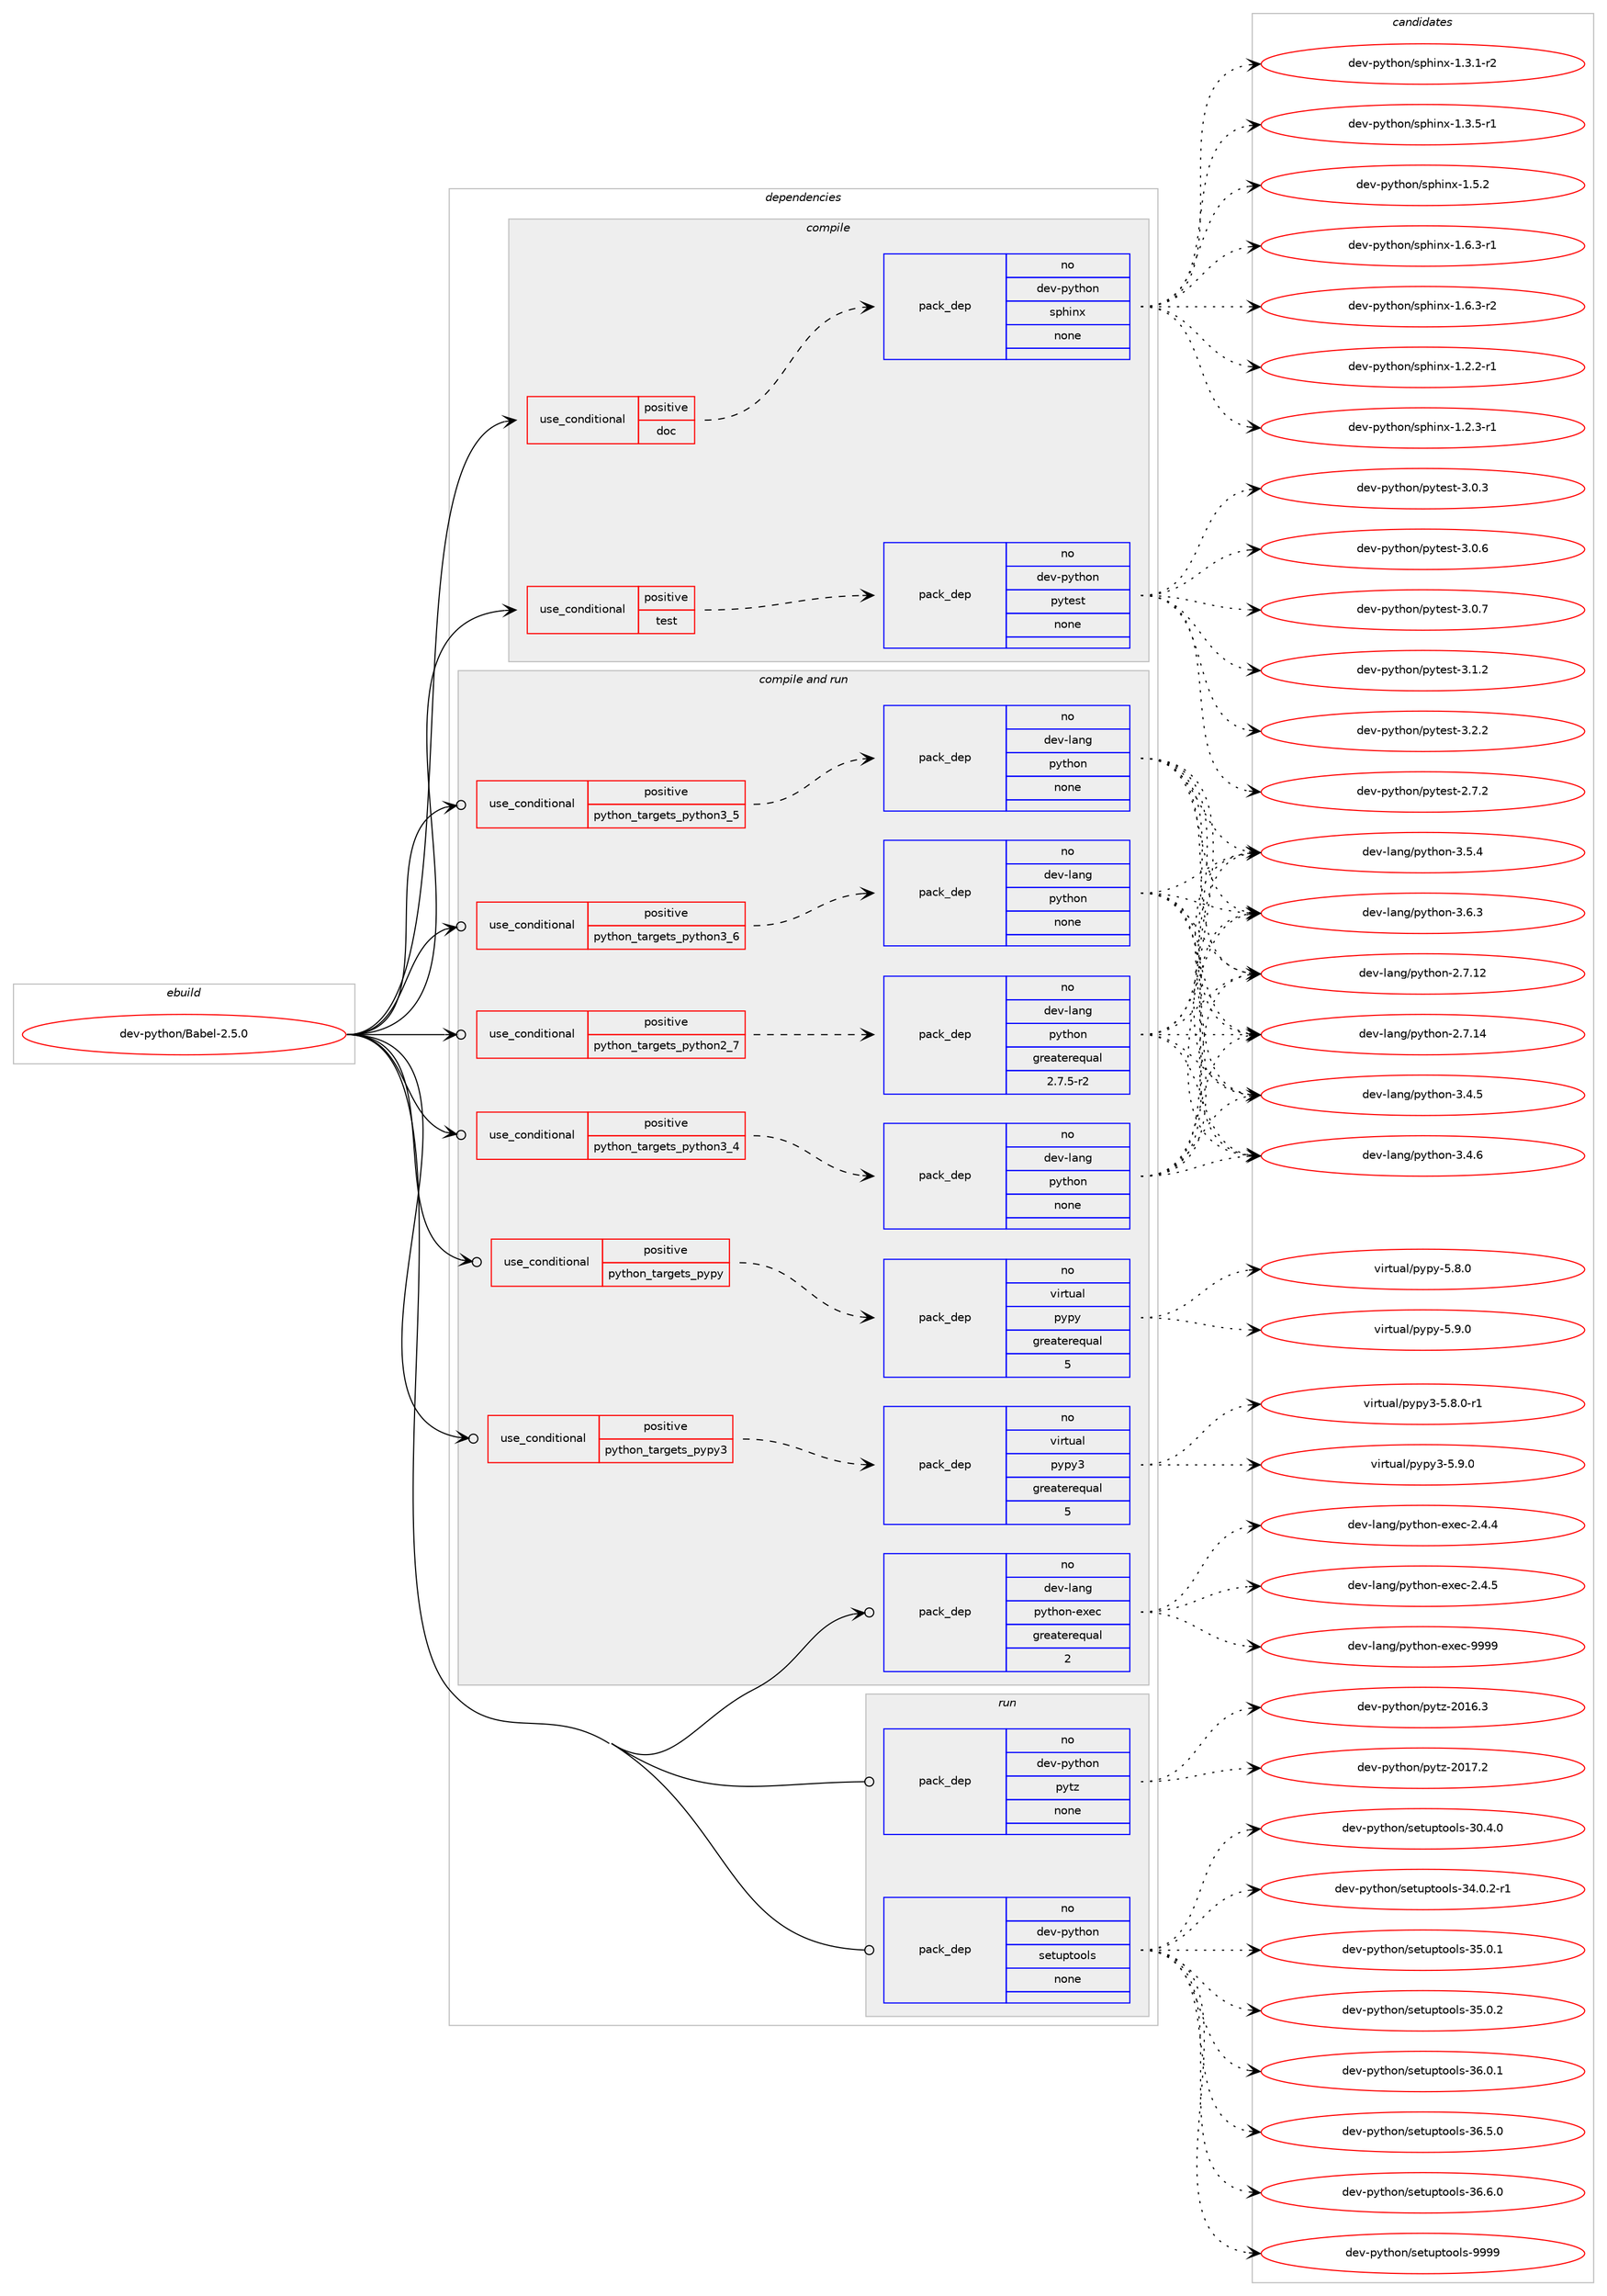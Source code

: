 digraph prolog {

# *************
# Graph options
# *************

newrank=true;
concentrate=true;
compound=true;
graph [rankdir=LR,fontname=Helvetica,fontsize=10,ranksep=1.5];#, ranksep=2.5, nodesep=0.2];
edge  [arrowhead=vee];
node  [fontname=Helvetica,fontsize=10];

# **********
# The ebuild
# **********

subgraph cluster_leftcol {
color=gray;
rank=same;
label=<<i>ebuild</i>>;
id [label="dev-python/Babel-2.5.0", color=red, width=4, href="../dev-python/Babel-2.5.0.svg"];
}

# ****************
# The dependencies
# ****************

subgraph cluster_midcol {
color=gray;
label=<<i>dependencies</i>>;
subgraph cluster_compile {
fillcolor="#eeeeee";
style=filled;
label=<<i>compile</i>>;
subgraph cond28828 {
dependency144453 [label=<<TABLE BORDER="0" CELLBORDER="1" CELLSPACING="0" CELLPADDING="4"><TR><TD ROWSPAN="3" CELLPADDING="10">use_conditional</TD></TR><TR><TD>positive</TD></TR><TR><TD>doc</TD></TR></TABLE>>, shape=none, color=red];
subgraph pack111813 {
dependency144454 [label=<<TABLE BORDER="0" CELLBORDER="1" CELLSPACING="0" CELLPADDING="4" WIDTH="220"><TR><TD ROWSPAN="6" CELLPADDING="30">pack_dep</TD></TR><TR><TD WIDTH="110">no</TD></TR><TR><TD>dev-python</TD></TR><TR><TD>sphinx</TD></TR><TR><TD>none</TD></TR><TR><TD></TD></TR></TABLE>>, shape=none, color=blue];
}
dependency144453:e -> dependency144454:w [weight=20,style="dashed",arrowhead="vee"];
}
id:e -> dependency144453:w [weight=20,style="solid",arrowhead="vee"];
subgraph cond28829 {
dependency144455 [label=<<TABLE BORDER="0" CELLBORDER="1" CELLSPACING="0" CELLPADDING="4"><TR><TD ROWSPAN="3" CELLPADDING="10">use_conditional</TD></TR><TR><TD>positive</TD></TR><TR><TD>test</TD></TR></TABLE>>, shape=none, color=red];
subgraph pack111814 {
dependency144456 [label=<<TABLE BORDER="0" CELLBORDER="1" CELLSPACING="0" CELLPADDING="4" WIDTH="220"><TR><TD ROWSPAN="6" CELLPADDING="30">pack_dep</TD></TR><TR><TD WIDTH="110">no</TD></TR><TR><TD>dev-python</TD></TR><TR><TD>pytest</TD></TR><TR><TD>none</TD></TR><TR><TD></TD></TR></TABLE>>, shape=none, color=blue];
}
dependency144455:e -> dependency144456:w [weight=20,style="dashed",arrowhead="vee"];
}
id:e -> dependency144455:w [weight=20,style="solid",arrowhead="vee"];
}
subgraph cluster_compileandrun {
fillcolor="#eeeeee";
style=filled;
label=<<i>compile and run</i>>;
subgraph cond28830 {
dependency144457 [label=<<TABLE BORDER="0" CELLBORDER="1" CELLSPACING="0" CELLPADDING="4"><TR><TD ROWSPAN="3" CELLPADDING="10">use_conditional</TD></TR><TR><TD>positive</TD></TR><TR><TD>python_targets_pypy</TD></TR></TABLE>>, shape=none, color=red];
subgraph pack111815 {
dependency144458 [label=<<TABLE BORDER="0" CELLBORDER="1" CELLSPACING="0" CELLPADDING="4" WIDTH="220"><TR><TD ROWSPAN="6" CELLPADDING="30">pack_dep</TD></TR><TR><TD WIDTH="110">no</TD></TR><TR><TD>virtual</TD></TR><TR><TD>pypy</TD></TR><TR><TD>greaterequal</TD></TR><TR><TD>5</TD></TR></TABLE>>, shape=none, color=blue];
}
dependency144457:e -> dependency144458:w [weight=20,style="dashed",arrowhead="vee"];
}
id:e -> dependency144457:w [weight=20,style="solid",arrowhead="odotvee"];
subgraph cond28831 {
dependency144459 [label=<<TABLE BORDER="0" CELLBORDER="1" CELLSPACING="0" CELLPADDING="4"><TR><TD ROWSPAN="3" CELLPADDING="10">use_conditional</TD></TR><TR><TD>positive</TD></TR><TR><TD>python_targets_pypy3</TD></TR></TABLE>>, shape=none, color=red];
subgraph pack111816 {
dependency144460 [label=<<TABLE BORDER="0" CELLBORDER="1" CELLSPACING="0" CELLPADDING="4" WIDTH="220"><TR><TD ROWSPAN="6" CELLPADDING="30">pack_dep</TD></TR><TR><TD WIDTH="110">no</TD></TR><TR><TD>virtual</TD></TR><TR><TD>pypy3</TD></TR><TR><TD>greaterequal</TD></TR><TR><TD>5</TD></TR></TABLE>>, shape=none, color=blue];
}
dependency144459:e -> dependency144460:w [weight=20,style="dashed",arrowhead="vee"];
}
id:e -> dependency144459:w [weight=20,style="solid",arrowhead="odotvee"];
subgraph cond28832 {
dependency144461 [label=<<TABLE BORDER="0" CELLBORDER="1" CELLSPACING="0" CELLPADDING="4"><TR><TD ROWSPAN="3" CELLPADDING="10">use_conditional</TD></TR><TR><TD>positive</TD></TR><TR><TD>python_targets_python2_7</TD></TR></TABLE>>, shape=none, color=red];
subgraph pack111817 {
dependency144462 [label=<<TABLE BORDER="0" CELLBORDER="1" CELLSPACING="0" CELLPADDING="4" WIDTH="220"><TR><TD ROWSPAN="6" CELLPADDING="30">pack_dep</TD></TR><TR><TD WIDTH="110">no</TD></TR><TR><TD>dev-lang</TD></TR><TR><TD>python</TD></TR><TR><TD>greaterequal</TD></TR><TR><TD>2.7.5-r2</TD></TR></TABLE>>, shape=none, color=blue];
}
dependency144461:e -> dependency144462:w [weight=20,style="dashed",arrowhead="vee"];
}
id:e -> dependency144461:w [weight=20,style="solid",arrowhead="odotvee"];
subgraph cond28833 {
dependency144463 [label=<<TABLE BORDER="0" CELLBORDER="1" CELLSPACING="0" CELLPADDING="4"><TR><TD ROWSPAN="3" CELLPADDING="10">use_conditional</TD></TR><TR><TD>positive</TD></TR><TR><TD>python_targets_python3_4</TD></TR></TABLE>>, shape=none, color=red];
subgraph pack111818 {
dependency144464 [label=<<TABLE BORDER="0" CELLBORDER="1" CELLSPACING="0" CELLPADDING="4" WIDTH="220"><TR><TD ROWSPAN="6" CELLPADDING="30">pack_dep</TD></TR><TR><TD WIDTH="110">no</TD></TR><TR><TD>dev-lang</TD></TR><TR><TD>python</TD></TR><TR><TD>none</TD></TR><TR><TD></TD></TR></TABLE>>, shape=none, color=blue];
}
dependency144463:e -> dependency144464:w [weight=20,style="dashed",arrowhead="vee"];
}
id:e -> dependency144463:w [weight=20,style="solid",arrowhead="odotvee"];
subgraph cond28834 {
dependency144465 [label=<<TABLE BORDER="0" CELLBORDER="1" CELLSPACING="0" CELLPADDING="4"><TR><TD ROWSPAN="3" CELLPADDING="10">use_conditional</TD></TR><TR><TD>positive</TD></TR><TR><TD>python_targets_python3_5</TD></TR></TABLE>>, shape=none, color=red];
subgraph pack111819 {
dependency144466 [label=<<TABLE BORDER="0" CELLBORDER="1" CELLSPACING="0" CELLPADDING="4" WIDTH="220"><TR><TD ROWSPAN="6" CELLPADDING="30">pack_dep</TD></TR><TR><TD WIDTH="110">no</TD></TR><TR><TD>dev-lang</TD></TR><TR><TD>python</TD></TR><TR><TD>none</TD></TR><TR><TD></TD></TR></TABLE>>, shape=none, color=blue];
}
dependency144465:e -> dependency144466:w [weight=20,style="dashed",arrowhead="vee"];
}
id:e -> dependency144465:w [weight=20,style="solid",arrowhead="odotvee"];
subgraph cond28835 {
dependency144467 [label=<<TABLE BORDER="0" CELLBORDER="1" CELLSPACING="0" CELLPADDING="4"><TR><TD ROWSPAN="3" CELLPADDING="10">use_conditional</TD></TR><TR><TD>positive</TD></TR><TR><TD>python_targets_python3_6</TD></TR></TABLE>>, shape=none, color=red];
subgraph pack111820 {
dependency144468 [label=<<TABLE BORDER="0" CELLBORDER="1" CELLSPACING="0" CELLPADDING="4" WIDTH="220"><TR><TD ROWSPAN="6" CELLPADDING="30">pack_dep</TD></TR><TR><TD WIDTH="110">no</TD></TR><TR><TD>dev-lang</TD></TR><TR><TD>python</TD></TR><TR><TD>none</TD></TR><TR><TD></TD></TR></TABLE>>, shape=none, color=blue];
}
dependency144467:e -> dependency144468:w [weight=20,style="dashed",arrowhead="vee"];
}
id:e -> dependency144467:w [weight=20,style="solid",arrowhead="odotvee"];
subgraph pack111821 {
dependency144469 [label=<<TABLE BORDER="0" CELLBORDER="1" CELLSPACING="0" CELLPADDING="4" WIDTH="220"><TR><TD ROWSPAN="6" CELLPADDING="30">pack_dep</TD></TR><TR><TD WIDTH="110">no</TD></TR><TR><TD>dev-lang</TD></TR><TR><TD>python-exec</TD></TR><TR><TD>greaterequal</TD></TR><TR><TD>2</TD></TR></TABLE>>, shape=none, color=blue];
}
id:e -> dependency144469:w [weight=20,style="solid",arrowhead="odotvee"];
}
subgraph cluster_run {
fillcolor="#eeeeee";
style=filled;
label=<<i>run</i>>;
subgraph pack111822 {
dependency144470 [label=<<TABLE BORDER="0" CELLBORDER="1" CELLSPACING="0" CELLPADDING="4" WIDTH="220"><TR><TD ROWSPAN="6" CELLPADDING="30">pack_dep</TD></TR><TR><TD WIDTH="110">no</TD></TR><TR><TD>dev-python</TD></TR><TR><TD>pytz</TD></TR><TR><TD>none</TD></TR><TR><TD></TD></TR></TABLE>>, shape=none, color=blue];
}
id:e -> dependency144470:w [weight=20,style="solid",arrowhead="odot"];
subgraph pack111823 {
dependency144471 [label=<<TABLE BORDER="0" CELLBORDER="1" CELLSPACING="0" CELLPADDING="4" WIDTH="220"><TR><TD ROWSPAN="6" CELLPADDING="30">pack_dep</TD></TR><TR><TD WIDTH="110">no</TD></TR><TR><TD>dev-python</TD></TR><TR><TD>setuptools</TD></TR><TR><TD>none</TD></TR><TR><TD></TD></TR></TABLE>>, shape=none, color=blue];
}
id:e -> dependency144471:w [weight=20,style="solid",arrowhead="odot"];
}
}

# **************
# The candidates
# **************

subgraph cluster_choices {
rank=same;
color=gray;
label=<<i>candidates</i>>;

subgraph choice111813 {
color=black;
nodesep=1;
choice10010111845112121116104111110471151121041051101204549465046504511449 [label="dev-python/sphinx-1.2.2-r1", color=red, width=4,href="../dev-python/sphinx-1.2.2-r1.svg"];
choice10010111845112121116104111110471151121041051101204549465046514511449 [label="dev-python/sphinx-1.2.3-r1", color=red, width=4,href="../dev-python/sphinx-1.2.3-r1.svg"];
choice10010111845112121116104111110471151121041051101204549465146494511450 [label="dev-python/sphinx-1.3.1-r2", color=red, width=4,href="../dev-python/sphinx-1.3.1-r2.svg"];
choice10010111845112121116104111110471151121041051101204549465146534511449 [label="dev-python/sphinx-1.3.5-r1", color=red, width=4,href="../dev-python/sphinx-1.3.5-r1.svg"];
choice1001011184511212111610411111047115112104105110120454946534650 [label="dev-python/sphinx-1.5.2", color=red, width=4,href="../dev-python/sphinx-1.5.2.svg"];
choice10010111845112121116104111110471151121041051101204549465446514511449 [label="dev-python/sphinx-1.6.3-r1", color=red, width=4,href="../dev-python/sphinx-1.6.3-r1.svg"];
choice10010111845112121116104111110471151121041051101204549465446514511450 [label="dev-python/sphinx-1.6.3-r2", color=red, width=4,href="../dev-python/sphinx-1.6.3-r2.svg"];
dependency144454:e -> choice10010111845112121116104111110471151121041051101204549465046504511449:w [style=dotted,weight="100"];
dependency144454:e -> choice10010111845112121116104111110471151121041051101204549465046514511449:w [style=dotted,weight="100"];
dependency144454:e -> choice10010111845112121116104111110471151121041051101204549465146494511450:w [style=dotted,weight="100"];
dependency144454:e -> choice10010111845112121116104111110471151121041051101204549465146534511449:w [style=dotted,weight="100"];
dependency144454:e -> choice1001011184511212111610411111047115112104105110120454946534650:w [style=dotted,weight="100"];
dependency144454:e -> choice10010111845112121116104111110471151121041051101204549465446514511449:w [style=dotted,weight="100"];
dependency144454:e -> choice10010111845112121116104111110471151121041051101204549465446514511450:w [style=dotted,weight="100"];
}
subgraph choice111814 {
color=black;
nodesep=1;
choice1001011184511212111610411111047112121116101115116455046554650 [label="dev-python/pytest-2.7.2", color=red, width=4,href="../dev-python/pytest-2.7.2.svg"];
choice1001011184511212111610411111047112121116101115116455146484651 [label="dev-python/pytest-3.0.3", color=red, width=4,href="../dev-python/pytest-3.0.3.svg"];
choice1001011184511212111610411111047112121116101115116455146484654 [label="dev-python/pytest-3.0.6", color=red, width=4,href="../dev-python/pytest-3.0.6.svg"];
choice1001011184511212111610411111047112121116101115116455146484655 [label="dev-python/pytest-3.0.7", color=red, width=4,href="../dev-python/pytest-3.0.7.svg"];
choice1001011184511212111610411111047112121116101115116455146494650 [label="dev-python/pytest-3.1.2", color=red, width=4,href="../dev-python/pytest-3.1.2.svg"];
choice1001011184511212111610411111047112121116101115116455146504650 [label="dev-python/pytest-3.2.2", color=red, width=4,href="../dev-python/pytest-3.2.2.svg"];
dependency144456:e -> choice1001011184511212111610411111047112121116101115116455046554650:w [style=dotted,weight="100"];
dependency144456:e -> choice1001011184511212111610411111047112121116101115116455146484651:w [style=dotted,weight="100"];
dependency144456:e -> choice1001011184511212111610411111047112121116101115116455146484654:w [style=dotted,weight="100"];
dependency144456:e -> choice1001011184511212111610411111047112121116101115116455146484655:w [style=dotted,weight="100"];
dependency144456:e -> choice1001011184511212111610411111047112121116101115116455146494650:w [style=dotted,weight="100"];
dependency144456:e -> choice1001011184511212111610411111047112121116101115116455146504650:w [style=dotted,weight="100"];
}
subgraph choice111815 {
color=black;
nodesep=1;
choice1181051141161179710847112121112121455346564648 [label="virtual/pypy-5.8.0", color=red, width=4,href="../virtual/pypy-5.8.0.svg"];
choice1181051141161179710847112121112121455346574648 [label="virtual/pypy-5.9.0", color=red, width=4,href="../virtual/pypy-5.9.0.svg"];
dependency144458:e -> choice1181051141161179710847112121112121455346564648:w [style=dotted,weight="100"];
dependency144458:e -> choice1181051141161179710847112121112121455346574648:w [style=dotted,weight="100"];
}
subgraph choice111816 {
color=black;
nodesep=1;
choice1181051141161179710847112121112121514553465646484511449 [label="virtual/pypy3-5.8.0-r1", color=red, width=4,href="../virtual/pypy3-5.8.0-r1.svg"];
choice118105114116117971084711212111212151455346574648 [label="virtual/pypy3-5.9.0", color=red, width=4,href="../virtual/pypy3-5.9.0.svg"];
dependency144460:e -> choice1181051141161179710847112121112121514553465646484511449:w [style=dotted,weight="100"];
dependency144460:e -> choice118105114116117971084711212111212151455346574648:w [style=dotted,weight="100"];
}
subgraph choice111817 {
color=black;
nodesep=1;
choice10010111845108971101034711212111610411111045504655464950 [label="dev-lang/python-2.7.12", color=red, width=4,href="../dev-lang/python-2.7.12.svg"];
choice10010111845108971101034711212111610411111045504655464952 [label="dev-lang/python-2.7.14", color=red, width=4,href="../dev-lang/python-2.7.14.svg"];
choice100101118451089711010347112121116104111110455146524653 [label="dev-lang/python-3.4.5", color=red, width=4,href="../dev-lang/python-3.4.5.svg"];
choice100101118451089711010347112121116104111110455146524654 [label="dev-lang/python-3.4.6", color=red, width=4,href="../dev-lang/python-3.4.6.svg"];
choice100101118451089711010347112121116104111110455146534652 [label="dev-lang/python-3.5.4", color=red, width=4,href="../dev-lang/python-3.5.4.svg"];
choice100101118451089711010347112121116104111110455146544651 [label="dev-lang/python-3.6.3", color=red, width=4,href="../dev-lang/python-3.6.3.svg"];
dependency144462:e -> choice10010111845108971101034711212111610411111045504655464950:w [style=dotted,weight="100"];
dependency144462:e -> choice10010111845108971101034711212111610411111045504655464952:w [style=dotted,weight="100"];
dependency144462:e -> choice100101118451089711010347112121116104111110455146524653:w [style=dotted,weight="100"];
dependency144462:e -> choice100101118451089711010347112121116104111110455146524654:w [style=dotted,weight="100"];
dependency144462:e -> choice100101118451089711010347112121116104111110455146534652:w [style=dotted,weight="100"];
dependency144462:e -> choice100101118451089711010347112121116104111110455146544651:w [style=dotted,weight="100"];
}
subgraph choice111818 {
color=black;
nodesep=1;
choice10010111845108971101034711212111610411111045504655464950 [label="dev-lang/python-2.7.12", color=red, width=4,href="../dev-lang/python-2.7.12.svg"];
choice10010111845108971101034711212111610411111045504655464952 [label="dev-lang/python-2.7.14", color=red, width=4,href="../dev-lang/python-2.7.14.svg"];
choice100101118451089711010347112121116104111110455146524653 [label="dev-lang/python-3.4.5", color=red, width=4,href="../dev-lang/python-3.4.5.svg"];
choice100101118451089711010347112121116104111110455146524654 [label="dev-lang/python-3.4.6", color=red, width=4,href="../dev-lang/python-3.4.6.svg"];
choice100101118451089711010347112121116104111110455146534652 [label="dev-lang/python-3.5.4", color=red, width=4,href="../dev-lang/python-3.5.4.svg"];
choice100101118451089711010347112121116104111110455146544651 [label="dev-lang/python-3.6.3", color=red, width=4,href="../dev-lang/python-3.6.3.svg"];
dependency144464:e -> choice10010111845108971101034711212111610411111045504655464950:w [style=dotted,weight="100"];
dependency144464:e -> choice10010111845108971101034711212111610411111045504655464952:w [style=dotted,weight="100"];
dependency144464:e -> choice100101118451089711010347112121116104111110455146524653:w [style=dotted,weight="100"];
dependency144464:e -> choice100101118451089711010347112121116104111110455146524654:w [style=dotted,weight="100"];
dependency144464:e -> choice100101118451089711010347112121116104111110455146534652:w [style=dotted,weight="100"];
dependency144464:e -> choice100101118451089711010347112121116104111110455146544651:w [style=dotted,weight="100"];
}
subgraph choice111819 {
color=black;
nodesep=1;
choice10010111845108971101034711212111610411111045504655464950 [label="dev-lang/python-2.7.12", color=red, width=4,href="../dev-lang/python-2.7.12.svg"];
choice10010111845108971101034711212111610411111045504655464952 [label="dev-lang/python-2.7.14", color=red, width=4,href="../dev-lang/python-2.7.14.svg"];
choice100101118451089711010347112121116104111110455146524653 [label="dev-lang/python-3.4.5", color=red, width=4,href="../dev-lang/python-3.4.5.svg"];
choice100101118451089711010347112121116104111110455146524654 [label="dev-lang/python-3.4.6", color=red, width=4,href="../dev-lang/python-3.4.6.svg"];
choice100101118451089711010347112121116104111110455146534652 [label="dev-lang/python-3.5.4", color=red, width=4,href="../dev-lang/python-3.5.4.svg"];
choice100101118451089711010347112121116104111110455146544651 [label="dev-lang/python-3.6.3", color=red, width=4,href="../dev-lang/python-3.6.3.svg"];
dependency144466:e -> choice10010111845108971101034711212111610411111045504655464950:w [style=dotted,weight="100"];
dependency144466:e -> choice10010111845108971101034711212111610411111045504655464952:w [style=dotted,weight="100"];
dependency144466:e -> choice100101118451089711010347112121116104111110455146524653:w [style=dotted,weight="100"];
dependency144466:e -> choice100101118451089711010347112121116104111110455146524654:w [style=dotted,weight="100"];
dependency144466:e -> choice100101118451089711010347112121116104111110455146534652:w [style=dotted,weight="100"];
dependency144466:e -> choice100101118451089711010347112121116104111110455146544651:w [style=dotted,weight="100"];
}
subgraph choice111820 {
color=black;
nodesep=1;
choice10010111845108971101034711212111610411111045504655464950 [label="dev-lang/python-2.7.12", color=red, width=4,href="../dev-lang/python-2.7.12.svg"];
choice10010111845108971101034711212111610411111045504655464952 [label="dev-lang/python-2.7.14", color=red, width=4,href="../dev-lang/python-2.7.14.svg"];
choice100101118451089711010347112121116104111110455146524653 [label="dev-lang/python-3.4.5", color=red, width=4,href="../dev-lang/python-3.4.5.svg"];
choice100101118451089711010347112121116104111110455146524654 [label="dev-lang/python-3.4.6", color=red, width=4,href="../dev-lang/python-3.4.6.svg"];
choice100101118451089711010347112121116104111110455146534652 [label="dev-lang/python-3.5.4", color=red, width=4,href="../dev-lang/python-3.5.4.svg"];
choice100101118451089711010347112121116104111110455146544651 [label="dev-lang/python-3.6.3", color=red, width=4,href="../dev-lang/python-3.6.3.svg"];
dependency144468:e -> choice10010111845108971101034711212111610411111045504655464950:w [style=dotted,weight="100"];
dependency144468:e -> choice10010111845108971101034711212111610411111045504655464952:w [style=dotted,weight="100"];
dependency144468:e -> choice100101118451089711010347112121116104111110455146524653:w [style=dotted,weight="100"];
dependency144468:e -> choice100101118451089711010347112121116104111110455146524654:w [style=dotted,weight="100"];
dependency144468:e -> choice100101118451089711010347112121116104111110455146534652:w [style=dotted,weight="100"];
dependency144468:e -> choice100101118451089711010347112121116104111110455146544651:w [style=dotted,weight="100"];
}
subgraph choice111821 {
color=black;
nodesep=1;
choice1001011184510897110103471121211161041111104510112010199455046524652 [label="dev-lang/python-exec-2.4.4", color=red, width=4,href="../dev-lang/python-exec-2.4.4.svg"];
choice1001011184510897110103471121211161041111104510112010199455046524653 [label="dev-lang/python-exec-2.4.5", color=red, width=4,href="../dev-lang/python-exec-2.4.5.svg"];
choice10010111845108971101034711212111610411111045101120101994557575757 [label="dev-lang/python-exec-9999", color=red, width=4,href="../dev-lang/python-exec-9999.svg"];
dependency144469:e -> choice1001011184510897110103471121211161041111104510112010199455046524652:w [style=dotted,weight="100"];
dependency144469:e -> choice1001011184510897110103471121211161041111104510112010199455046524653:w [style=dotted,weight="100"];
dependency144469:e -> choice10010111845108971101034711212111610411111045101120101994557575757:w [style=dotted,weight="100"];
}
subgraph choice111822 {
color=black;
nodesep=1;
choice100101118451121211161041111104711212111612245504849544651 [label="dev-python/pytz-2016.3", color=red, width=4,href="../dev-python/pytz-2016.3.svg"];
choice100101118451121211161041111104711212111612245504849554650 [label="dev-python/pytz-2017.2", color=red, width=4,href="../dev-python/pytz-2017.2.svg"];
dependency144470:e -> choice100101118451121211161041111104711212111612245504849544651:w [style=dotted,weight="100"];
dependency144470:e -> choice100101118451121211161041111104711212111612245504849554650:w [style=dotted,weight="100"];
}
subgraph choice111823 {
color=black;
nodesep=1;
choice100101118451121211161041111104711510111611711211611111110811545514846524648 [label="dev-python/setuptools-30.4.0", color=red, width=4,href="../dev-python/setuptools-30.4.0.svg"];
choice1001011184511212111610411111047115101116117112116111111108115455152464846504511449 [label="dev-python/setuptools-34.0.2-r1", color=red, width=4,href="../dev-python/setuptools-34.0.2-r1.svg"];
choice100101118451121211161041111104711510111611711211611111110811545515346484649 [label="dev-python/setuptools-35.0.1", color=red, width=4,href="../dev-python/setuptools-35.0.1.svg"];
choice100101118451121211161041111104711510111611711211611111110811545515346484650 [label="dev-python/setuptools-35.0.2", color=red, width=4,href="../dev-python/setuptools-35.0.2.svg"];
choice100101118451121211161041111104711510111611711211611111110811545515446484649 [label="dev-python/setuptools-36.0.1", color=red, width=4,href="../dev-python/setuptools-36.0.1.svg"];
choice100101118451121211161041111104711510111611711211611111110811545515446534648 [label="dev-python/setuptools-36.5.0", color=red, width=4,href="../dev-python/setuptools-36.5.0.svg"];
choice100101118451121211161041111104711510111611711211611111110811545515446544648 [label="dev-python/setuptools-36.6.0", color=red, width=4,href="../dev-python/setuptools-36.6.0.svg"];
choice10010111845112121116104111110471151011161171121161111111081154557575757 [label="dev-python/setuptools-9999", color=red, width=4,href="../dev-python/setuptools-9999.svg"];
dependency144471:e -> choice100101118451121211161041111104711510111611711211611111110811545514846524648:w [style=dotted,weight="100"];
dependency144471:e -> choice1001011184511212111610411111047115101116117112116111111108115455152464846504511449:w [style=dotted,weight="100"];
dependency144471:e -> choice100101118451121211161041111104711510111611711211611111110811545515346484649:w [style=dotted,weight="100"];
dependency144471:e -> choice100101118451121211161041111104711510111611711211611111110811545515346484650:w [style=dotted,weight="100"];
dependency144471:e -> choice100101118451121211161041111104711510111611711211611111110811545515446484649:w [style=dotted,weight="100"];
dependency144471:e -> choice100101118451121211161041111104711510111611711211611111110811545515446534648:w [style=dotted,weight="100"];
dependency144471:e -> choice100101118451121211161041111104711510111611711211611111110811545515446544648:w [style=dotted,weight="100"];
dependency144471:e -> choice10010111845112121116104111110471151011161171121161111111081154557575757:w [style=dotted,weight="100"];
}
}

}
